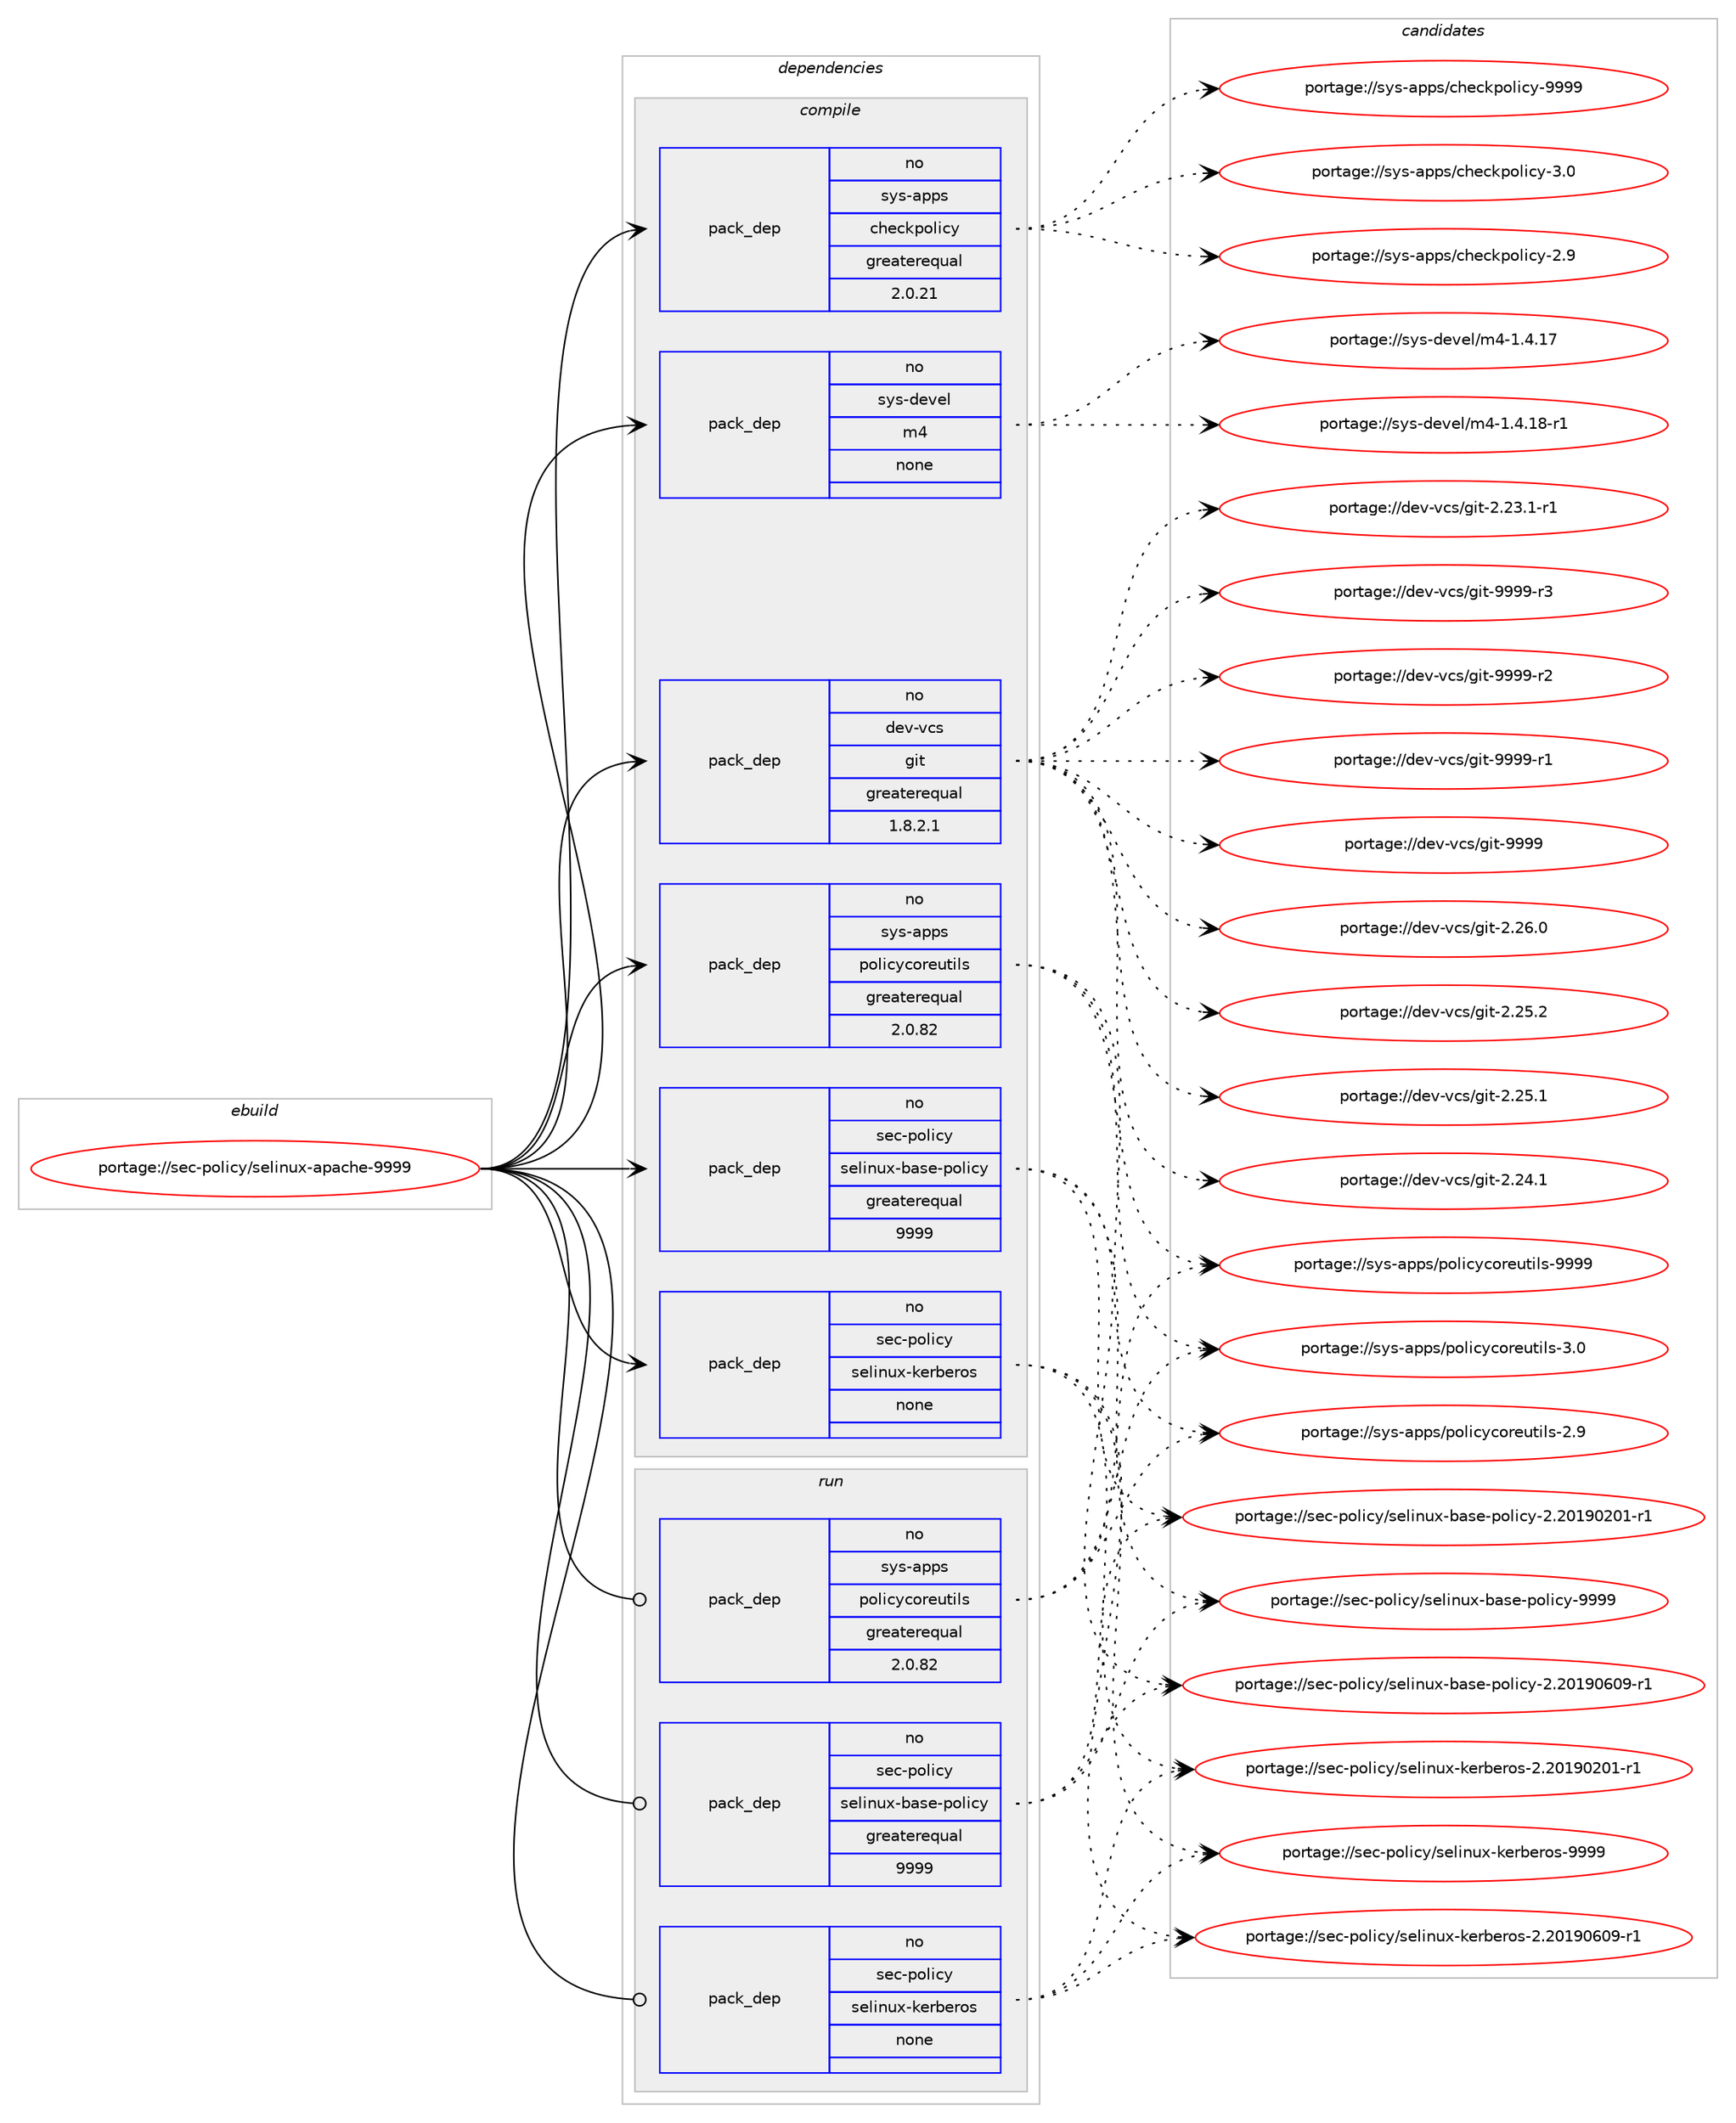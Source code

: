 digraph prolog {

# *************
# Graph options
# *************

newrank=true;
concentrate=true;
compound=true;
graph [rankdir=LR,fontname=Helvetica,fontsize=10,ranksep=1.5];#, ranksep=2.5, nodesep=0.2];
edge  [arrowhead=vee];
node  [fontname=Helvetica,fontsize=10];

# **********
# The ebuild
# **********

subgraph cluster_leftcol {
color=gray;
rank=same;
label=<<i>ebuild</i>>;
id [label="portage://sec-policy/selinux-apache-9999", color=red, width=4, href="../sec-policy/selinux-apache-9999.svg"];
}

# ****************
# The dependencies
# ****************

subgraph cluster_midcol {
color=gray;
label=<<i>dependencies</i>>;
subgraph cluster_compile {
fillcolor="#eeeeee";
style=filled;
label=<<i>compile</i>>;
subgraph pack4706 {
dependency5228 [label=<<TABLE BORDER="0" CELLBORDER="1" CELLSPACING="0" CELLPADDING="4" WIDTH="220"><TR><TD ROWSPAN="6" CELLPADDING="30">pack_dep</TD></TR><TR><TD WIDTH="110">no</TD></TR><TR><TD>dev-vcs</TD></TR><TR><TD>git</TD></TR><TR><TD>greaterequal</TD></TR><TR><TD>1.8.2.1</TD></TR></TABLE>>, shape=none, color=blue];
}
id:e -> dependency5228:w [weight=20,style="solid",arrowhead="vee"];
subgraph pack4707 {
dependency5229 [label=<<TABLE BORDER="0" CELLBORDER="1" CELLSPACING="0" CELLPADDING="4" WIDTH="220"><TR><TD ROWSPAN="6" CELLPADDING="30">pack_dep</TD></TR><TR><TD WIDTH="110">no</TD></TR><TR><TD>sec-policy</TD></TR><TR><TD>selinux-base-policy</TD></TR><TR><TD>greaterequal</TD></TR><TR><TD>9999</TD></TR></TABLE>>, shape=none, color=blue];
}
id:e -> dependency5229:w [weight=20,style="solid",arrowhead="vee"];
subgraph pack4708 {
dependency5230 [label=<<TABLE BORDER="0" CELLBORDER="1" CELLSPACING="0" CELLPADDING="4" WIDTH="220"><TR><TD ROWSPAN="6" CELLPADDING="30">pack_dep</TD></TR><TR><TD WIDTH="110">no</TD></TR><TR><TD>sec-policy</TD></TR><TR><TD>selinux-kerberos</TD></TR><TR><TD>none</TD></TR><TR><TD></TD></TR></TABLE>>, shape=none, color=blue];
}
id:e -> dependency5230:w [weight=20,style="solid",arrowhead="vee"];
subgraph pack4709 {
dependency5231 [label=<<TABLE BORDER="0" CELLBORDER="1" CELLSPACING="0" CELLPADDING="4" WIDTH="220"><TR><TD ROWSPAN="6" CELLPADDING="30">pack_dep</TD></TR><TR><TD WIDTH="110">no</TD></TR><TR><TD>sys-apps</TD></TR><TR><TD>checkpolicy</TD></TR><TR><TD>greaterequal</TD></TR><TR><TD>2.0.21</TD></TR></TABLE>>, shape=none, color=blue];
}
id:e -> dependency5231:w [weight=20,style="solid",arrowhead="vee"];
subgraph pack4710 {
dependency5232 [label=<<TABLE BORDER="0" CELLBORDER="1" CELLSPACING="0" CELLPADDING="4" WIDTH="220"><TR><TD ROWSPAN="6" CELLPADDING="30">pack_dep</TD></TR><TR><TD WIDTH="110">no</TD></TR><TR><TD>sys-apps</TD></TR><TR><TD>policycoreutils</TD></TR><TR><TD>greaterequal</TD></TR><TR><TD>2.0.82</TD></TR></TABLE>>, shape=none, color=blue];
}
id:e -> dependency5232:w [weight=20,style="solid",arrowhead="vee"];
subgraph pack4711 {
dependency5233 [label=<<TABLE BORDER="0" CELLBORDER="1" CELLSPACING="0" CELLPADDING="4" WIDTH="220"><TR><TD ROWSPAN="6" CELLPADDING="30">pack_dep</TD></TR><TR><TD WIDTH="110">no</TD></TR><TR><TD>sys-devel</TD></TR><TR><TD>m4</TD></TR><TR><TD>none</TD></TR><TR><TD></TD></TR></TABLE>>, shape=none, color=blue];
}
id:e -> dependency5233:w [weight=20,style="solid",arrowhead="vee"];
}
subgraph cluster_compileandrun {
fillcolor="#eeeeee";
style=filled;
label=<<i>compile and run</i>>;
}
subgraph cluster_run {
fillcolor="#eeeeee";
style=filled;
label=<<i>run</i>>;
subgraph pack4712 {
dependency5234 [label=<<TABLE BORDER="0" CELLBORDER="1" CELLSPACING="0" CELLPADDING="4" WIDTH="220"><TR><TD ROWSPAN="6" CELLPADDING="30">pack_dep</TD></TR><TR><TD WIDTH="110">no</TD></TR><TR><TD>sec-policy</TD></TR><TR><TD>selinux-base-policy</TD></TR><TR><TD>greaterequal</TD></TR><TR><TD>9999</TD></TR></TABLE>>, shape=none, color=blue];
}
id:e -> dependency5234:w [weight=20,style="solid",arrowhead="odot"];
subgraph pack4713 {
dependency5235 [label=<<TABLE BORDER="0" CELLBORDER="1" CELLSPACING="0" CELLPADDING="4" WIDTH="220"><TR><TD ROWSPAN="6" CELLPADDING="30">pack_dep</TD></TR><TR><TD WIDTH="110">no</TD></TR><TR><TD>sec-policy</TD></TR><TR><TD>selinux-kerberos</TD></TR><TR><TD>none</TD></TR><TR><TD></TD></TR></TABLE>>, shape=none, color=blue];
}
id:e -> dependency5235:w [weight=20,style="solid",arrowhead="odot"];
subgraph pack4714 {
dependency5236 [label=<<TABLE BORDER="0" CELLBORDER="1" CELLSPACING="0" CELLPADDING="4" WIDTH="220"><TR><TD ROWSPAN="6" CELLPADDING="30">pack_dep</TD></TR><TR><TD WIDTH="110">no</TD></TR><TR><TD>sys-apps</TD></TR><TR><TD>policycoreutils</TD></TR><TR><TD>greaterequal</TD></TR><TR><TD>2.0.82</TD></TR></TABLE>>, shape=none, color=blue];
}
id:e -> dependency5236:w [weight=20,style="solid",arrowhead="odot"];
}
}

# **************
# The candidates
# **************

subgraph cluster_choices {
rank=same;
color=gray;
label=<<i>candidates</i>>;

subgraph choice4706 {
color=black;
nodesep=1;
choice10010111845118991154710310511645575757574511451 [label="portage://dev-vcs/git-9999-r3", color=red, width=4,href="../dev-vcs/git-9999-r3.svg"];
choice10010111845118991154710310511645575757574511450 [label="portage://dev-vcs/git-9999-r2", color=red, width=4,href="../dev-vcs/git-9999-r2.svg"];
choice10010111845118991154710310511645575757574511449 [label="portage://dev-vcs/git-9999-r1", color=red, width=4,href="../dev-vcs/git-9999-r1.svg"];
choice1001011184511899115471031051164557575757 [label="portage://dev-vcs/git-9999", color=red, width=4,href="../dev-vcs/git-9999.svg"];
choice10010111845118991154710310511645504650544648 [label="portage://dev-vcs/git-2.26.0", color=red, width=4,href="../dev-vcs/git-2.26.0.svg"];
choice10010111845118991154710310511645504650534650 [label="portage://dev-vcs/git-2.25.2", color=red, width=4,href="../dev-vcs/git-2.25.2.svg"];
choice10010111845118991154710310511645504650534649 [label="portage://dev-vcs/git-2.25.1", color=red, width=4,href="../dev-vcs/git-2.25.1.svg"];
choice10010111845118991154710310511645504650524649 [label="portage://dev-vcs/git-2.24.1", color=red, width=4,href="../dev-vcs/git-2.24.1.svg"];
choice100101118451189911547103105116455046505146494511449 [label="portage://dev-vcs/git-2.23.1-r1", color=red, width=4,href="../dev-vcs/git-2.23.1-r1.svg"];
dependency5228:e -> choice10010111845118991154710310511645575757574511451:w [style=dotted,weight="100"];
dependency5228:e -> choice10010111845118991154710310511645575757574511450:w [style=dotted,weight="100"];
dependency5228:e -> choice10010111845118991154710310511645575757574511449:w [style=dotted,weight="100"];
dependency5228:e -> choice1001011184511899115471031051164557575757:w [style=dotted,weight="100"];
dependency5228:e -> choice10010111845118991154710310511645504650544648:w [style=dotted,weight="100"];
dependency5228:e -> choice10010111845118991154710310511645504650534650:w [style=dotted,weight="100"];
dependency5228:e -> choice10010111845118991154710310511645504650534649:w [style=dotted,weight="100"];
dependency5228:e -> choice10010111845118991154710310511645504650524649:w [style=dotted,weight="100"];
dependency5228:e -> choice100101118451189911547103105116455046505146494511449:w [style=dotted,weight="100"];
}
subgraph choice4707 {
color=black;
nodesep=1;
choice1151019945112111108105991214711510110810511011712045989711510145112111108105991214557575757 [label="portage://sec-policy/selinux-base-policy-9999", color=red, width=4,href="../sec-policy/selinux-base-policy-9999.svg"];
choice11510199451121111081059912147115101108105110117120459897115101451121111081059912145504650484957485448574511449 [label="portage://sec-policy/selinux-base-policy-2.20190609-r1", color=red, width=4,href="../sec-policy/selinux-base-policy-2.20190609-r1.svg"];
choice11510199451121111081059912147115101108105110117120459897115101451121111081059912145504650484957485048494511449 [label="portage://sec-policy/selinux-base-policy-2.20190201-r1", color=red, width=4,href="../sec-policy/selinux-base-policy-2.20190201-r1.svg"];
dependency5229:e -> choice1151019945112111108105991214711510110810511011712045989711510145112111108105991214557575757:w [style=dotted,weight="100"];
dependency5229:e -> choice11510199451121111081059912147115101108105110117120459897115101451121111081059912145504650484957485448574511449:w [style=dotted,weight="100"];
dependency5229:e -> choice11510199451121111081059912147115101108105110117120459897115101451121111081059912145504650484957485048494511449:w [style=dotted,weight="100"];
}
subgraph choice4708 {
color=black;
nodesep=1;
choice1151019945112111108105991214711510110810511011712045107101114981011141111154557575757 [label="portage://sec-policy/selinux-kerberos-9999", color=red, width=4,href="../sec-policy/selinux-kerberos-9999.svg"];
choice11510199451121111081059912147115101108105110117120451071011149810111411111545504650484957485448574511449 [label="portage://sec-policy/selinux-kerberos-2.20190609-r1", color=red, width=4,href="../sec-policy/selinux-kerberos-2.20190609-r1.svg"];
choice11510199451121111081059912147115101108105110117120451071011149810111411111545504650484957485048494511449 [label="portage://sec-policy/selinux-kerberos-2.20190201-r1", color=red, width=4,href="../sec-policy/selinux-kerberos-2.20190201-r1.svg"];
dependency5230:e -> choice1151019945112111108105991214711510110810511011712045107101114981011141111154557575757:w [style=dotted,weight="100"];
dependency5230:e -> choice11510199451121111081059912147115101108105110117120451071011149810111411111545504650484957485448574511449:w [style=dotted,weight="100"];
dependency5230:e -> choice11510199451121111081059912147115101108105110117120451071011149810111411111545504650484957485048494511449:w [style=dotted,weight="100"];
}
subgraph choice4709 {
color=black;
nodesep=1;
choice1151211154597112112115479910410199107112111108105991214557575757 [label="portage://sys-apps/checkpolicy-9999", color=red, width=4,href="../sys-apps/checkpolicy-9999.svg"];
choice11512111545971121121154799104101991071121111081059912145514648 [label="portage://sys-apps/checkpolicy-3.0", color=red, width=4,href="../sys-apps/checkpolicy-3.0.svg"];
choice11512111545971121121154799104101991071121111081059912145504657 [label="portage://sys-apps/checkpolicy-2.9", color=red, width=4,href="../sys-apps/checkpolicy-2.9.svg"];
dependency5231:e -> choice1151211154597112112115479910410199107112111108105991214557575757:w [style=dotted,weight="100"];
dependency5231:e -> choice11512111545971121121154799104101991071121111081059912145514648:w [style=dotted,weight="100"];
dependency5231:e -> choice11512111545971121121154799104101991071121111081059912145504657:w [style=dotted,weight="100"];
}
subgraph choice4710 {
color=black;
nodesep=1;
choice11512111545971121121154711211110810599121991111141011171161051081154557575757 [label="portage://sys-apps/policycoreutils-9999", color=red, width=4,href="../sys-apps/policycoreutils-9999.svg"];
choice115121115459711211211547112111108105991219911111410111711610510811545514648 [label="portage://sys-apps/policycoreutils-3.0", color=red, width=4,href="../sys-apps/policycoreutils-3.0.svg"];
choice115121115459711211211547112111108105991219911111410111711610510811545504657 [label="portage://sys-apps/policycoreutils-2.9", color=red, width=4,href="../sys-apps/policycoreutils-2.9.svg"];
dependency5232:e -> choice11512111545971121121154711211110810599121991111141011171161051081154557575757:w [style=dotted,weight="100"];
dependency5232:e -> choice115121115459711211211547112111108105991219911111410111711610510811545514648:w [style=dotted,weight="100"];
dependency5232:e -> choice115121115459711211211547112111108105991219911111410111711610510811545504657:w [style=dotted,weight="100"];
}
subgraph choice4711 {
color=black;
nodesep=1;
choice115121115451001011181011084710952454946524649564511449 [label="portage://sys-devel/m4-1.4.18-r1", color=red, width=4,href="../sys-devel/m4-1.4.18-r1.svg"];
choice11512111545100101118101108471095245494652464955 [label="portage://sys-devel/m4-1.4.17", color=red, width=4,href="../sys-devel/m4-1.4.17.svg"];
dependency5233:e -> choice115121115451001011181011084710952454946524649564511449:w [style=dotted,weight="100"];
dependency5233:e -> choice11512111545100101118101108471095245494652464955:w [style=dotted,weight="100"];
}
subgraph choice4712 {
color=black;
nodesep=1;
choice1151019945112111108105991214711510110810511011712045989711510145112111108105991214557575757 [label="portage://sec-policy/selinux-base-policy-9999", color=red, width=4,href="../sec-policy/selinux-base-policy-9999.svg"];
choice11510199451121111081059912147115101108105110117120459897115101451121111081059912145504650484957485448574511449 [label="portage://sec-policy/selinux-base-policy-2.20190609-r1", color=red, width=4,href="../sec-policy/selinux-base-policy-2.20190609-r1.svg"];
choice11510199451121111081059912147115101108105110117120459897115101451121111081059912145504650484957485048494511449 [label="portage://sec-policy/selinux-base-policy-2.20190201-r1", color=red, width=4,href="../sec-policy/selinux-base-policy-2.20190201-r1.svg"];
dependency5234:e -> choice1151019945112111108105991214711510110810511011712045989711510145112111108105991214557575757:w [style=dotted,weight="100"];
dependency5234:e -> choice11510199451121111081059912147115101108105110117120459897115101451121111081059912145504650484957485448574511449:w [style=dotted,weight="100"];
dependency5234:e -> choice11510199451121111081059912147115101108105110117120459897115101451121111081059912145504650484957485048494511449:w [style=dotted,weight="100"];
}
subgraph choice4713 {
color=black;
nodesep=1;
choice1151019945112111108105991214711510110810511011712045107101114981011141111154557575757 [label="portage://sec-policy/selinux-kerberos-9999", color=red, width=4,href="../sec-policy/selinux-kerberos-9999.svg"];
choice11510199451121111081059912147115101108105110117120451071011149810111411111545504650484957485448574511449 [label="portage://sec-policy/selinux-kerberos-2.20190609-r1", color=red, width=4,href="../sec-policy/selinux-kerberos-2.20190609-r1.svg"];
choice11510199451121111081059912147115101108105110117120451071011149810111411111545504650484957485048494511449 [label="portage://sec-policy/selinux-kerberos-2.20190201-r1", color=red, width=4,href="../sec-policy/selinux-kerberos-2.20190201-r1.svg"];
dependency5235:e -> choice1151019945112111108105991214711510110810511011712045107101114981011141111154557575757:w [style=dotted,weight="100"];
dependency5235:e -> choice11510199451121111081059912147115101108105110117120451071011149810111411111545504650484957485448574511449:w [style=dotted,weight="100"];
dependency5235:e -> choice11510199451121111081059912147115101108105110117120451071011149810111411111545504650484957485048494511449:w [style=dotted,weight="100"];
}
subgraph choice4714 {
color=black;
nodesep=1;
choice11512111545971121121154711211110810599121991111141011171161051081154557575757 [label="portage://sys-apps/policycoreutils-9999", color=red, width=4,href="../sys-apps/policycoreutils-9999.svg"];
choice115121115459711211211547112111108105991219911111410111711610510811545514648 [label="portage://sys-apps/policycoreutils-3.0", color=red, width=4,href="../sys-apps/policycoreutils-3.0.svg"];
choice115121115459711211211547112111108105991219911111410111711610510811545504657 [label="portage://sys-apps/policycoreutils-2.9", color=red, width=4,href="../sys-apps/policycoreutils-2.9.svg"];
dependency5236:e -> choice11512111545971121121154711211110810599121991111141011171161051081154557575757:w [style=dotted,weight="100"];
dependency5236:e -> choice115121115459711211211547112111108105991219911111410111711610510811545514648:w [style=dotted,weight="100"];
dependency5236:e -> choice115121115459711211211547112111108105991219911111410111711610510811545504657:w [style=dotted,weight="100"];
}
}

}
